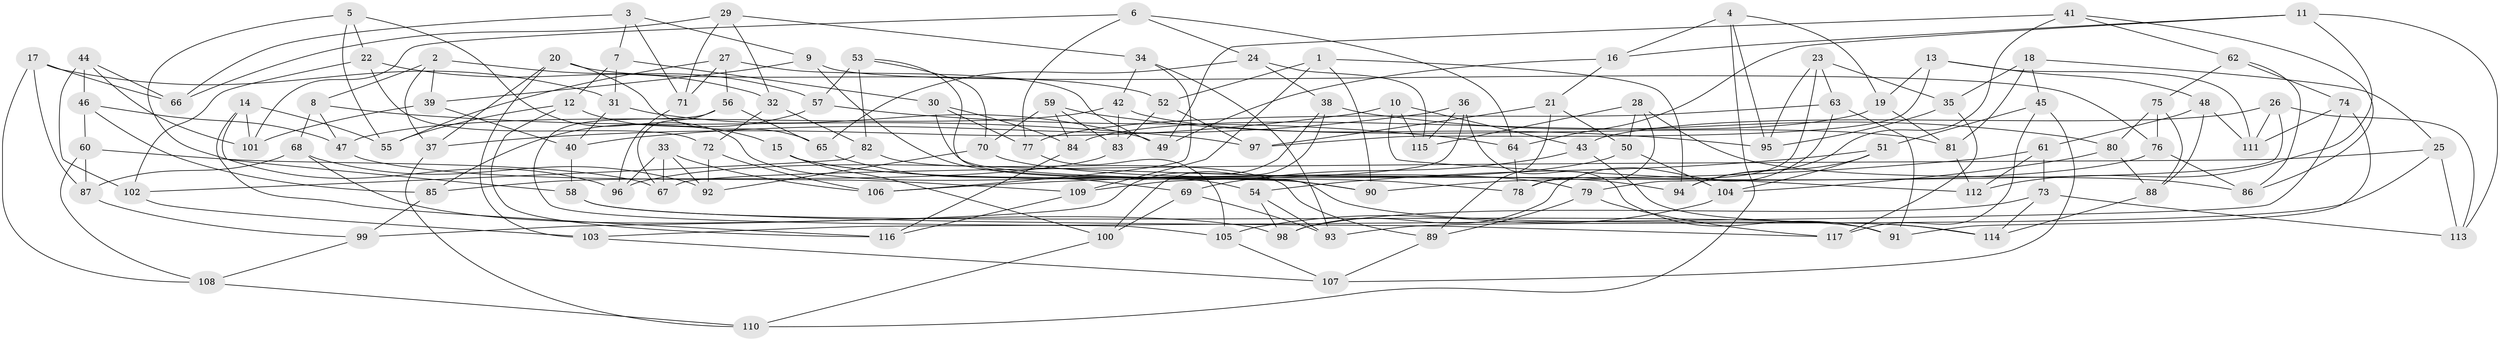 // Generated by graph-tools (version 1.1) at 2025/38/03/09/25 02:38:14]
// undirected, 117 vertices, 234 edges
graph export_dot {
graph [start="1"]
  node [color=gray90,style=filled];
  1;
  2;
  3;
  4;
  5;
  6;
  7;
  8;
  9;
  10;
  11;
  12;
  13;
  14;
  15;
  16;
  17;
  18;
  19;
  20;
  21;
  22;
  23;
  24;
  25;
  26;
  27;
  28;
  29;
  30;
  31;
  32;
  33;
  34;
  35;
  36;
  37;
  38;
  39;
  40;
  41;
  42;
  43;
  44;
  45;
  46;
  47;
  48;
  49;
  50;
  51;
  52;
  53;
  54;
  55;
  56;
  57;
  58;
  59;
  60;
  61;
  62;
  63;
  64;
  65;
  66;
  67;
  68;
  69;
  70;
  71;
  72;
  73;
  74;
  75;
  76;
  77;
  78;
  79;
  80;
  81;
  82;
  83;
  84;
  85;
  86;
  87;
  88;
  89;
  90;
  91;
  92;
  93;
  94;
  95;
  96;
  97;
  98;
  99;
  100;
  101;
  102;
  103;
  104;
  105;
  106;
  107;
  108;
  109;
  110;
  111;
  112;
  113;
  114;
  115;
  116;
  117;
  1 -- 90;
  1 -- 109;
  1 -- 52;
  1 -- 94;
  2 -- 57;
  2 -- 8;
  2 -- 37;
  2 -- 39;
  3 -- 9;
  3 -- 71;
  3 -- 66;
  3 -- 7;
  4 -- 95;
  4 -- 19;
  4 -- 16;
  4 -- 110;
  5 -- 96;
  5 -- 22;
  5 -- 54;
  5 -- 55;
  6 -- 101;
  6 -- 24;
  6 -- 64;
  6 -- 77;
  7 -- 31;
  7 -- 30;
  7 -- 12;
  8 -- 47;
  8 -- 97;
  8 -- 68;
  9 -- 76;
  9 -- 90;
  9 -- 39;
  10 -- 37;
  10 -- 115;
  10 -- 112;
  10 -- 43;
  11 -- 16;
  11 -- 64;
  11 -- 113;
  11 -- 112;
  12 -- 15;
  12 -- 116;
  12 -- 55;
  13 -- 97;
  13 -- 111;
  13 -- 48;
  13 -- 19;
  14 -- 55;
  14 -- 101;
  14 -- 116;
  14 -- 58;
  15 -- 79;
  15 -- 100;
  15 -- 78;
  16 -- 21;
  16 -- 49;
  17 -- 87;
  17 -- 31;
  17 -- 108;
  17 -- 66;
  18 -- 45;
  18 -- 35;
  18 -- 25;
  18 -- 81;
  19 -- 81;
  19 -- 84;
  20 -- 65;
  20 -- 103;
  20 -- 52;
  20 -- 37;
  21 -- 50;
  21 -- 89;
  21 -- 97;
  22 -- 32;
  22 -- 102;
  22 -- 72;
  23 -- 63;
  23 -- 95;
  23 -- 78;
  23 -- 35;
  24 -- 65;
  24 -- 38;
  24 -- 115;
  25 -- 113;
  25 -- 93;
  25 -- 67;
  26 -- 79;
  26 -- 43;
  26 -- 111;
  26 -- 113;
  27 -- 71;
  27 -- 55;
  27 -- 56;
  27 -- 49;
  28 -- 50;
  28 -- 78;
  28 -- 86;
  28 -- 115;
  29 -- 34;
  29 -- 71;
  29 -- 32;
  29 -- 66;
  30 -- 90;
  30 -- 77;
  30 -- 84;
  31 -- 40;
  31 -- 49;
  32 -- 72;
  32 -- 82;
  33 -- 67;
  33 -- 92;
  33 -- 106;
  33 -- 96;
  34 -- 93;
  34 -- 42;
  34 -- 106;
  35 -- 117;
  35 -- 95;
  36 -- 91;
  36 -- 109;
  36 -- 40;
  36 -- 115;
  37 -- 110;
  38 -- 99;
  38 -- 80;
  38 -- 100;
  39 -- 40;
  39 -- 101;
  40 -- 58;
  41 -- 49;
  41 -- 86;
  41 -- 62;
  41 -- 94;
  42 -- 83;
  42 -- 47;
  42 -- 81;
  43 -- 69;
  43 -- 114;
  44 -- 101;
  44 -- 66;
  44 -- 46;
  44 -- 102;
  45 -- 117;
  45 -- 107;
  45 -- 51;
  46 -- 60;
  46 -- 85;
  46 -- 47;
  47 -- 109;
  48 -- 61;
  48 -- 111;
  48 -- 88;
  50 -- 96;
  50 -- 104;
  51 -- 54;
  51 -- 104;
  51 -- 94;
  52 -- 83;
  52 -- 97;
  53 -- 114;
  53 -- 57;
  53 -- 70;
  53 -- 82;
  54 -- 98;
  54 -- 93;
  56 -- 105;
  56 -- 67;
  56 -- 65;
  57 -- 85;
  57 -- 64;
  58 -- 117;
  58 -- 91;
  59 -- 95;
  59 -- 83;
  59 -- 84;
  59 -- 70;
  60 -- 67;
  60 -- 108;
  60 -- 87;
  61 -- 106;
  61 -- 112;
  61 -- 73;
  62 -- 74;
  62 -- 75;
  62 -- 86;
  63 -- 91;
  63 -- 77;
  63 -- 98;
  64 -- 78;
  65 -- 69;
  68 -- 87;
  68 -- 98;
  68 -- 92;
  69 -- 100;
  69 -- 93;
  70 -- 94;
  70 -- 92;
  71 -- 96;
  72 -- 106;
  72 -- 92;
  73 -- 113;
  73 -- 98;
  73 -- 114;
  74 -- 103;
  74 -- 91;
  74 -- 111;
  75 -- 88;
  75 -- 76;
  75 -- 80;
  76 -- 86;
  76 -- 90;
  77 -- 105;
  79 -- 89;
  79 -- 117;
  80 -- 88;
  80 -- 104;
  81 -- 112;
  82 -- 102;
  82 -- 89;
  83 -- 85;
  84 -- 116;
  85 -- 99;
  87 -- 99;
  88 -- 114;
  89 -- 107;
  99 -- 108;
  100 -- 110;
  102 -- 103;
  103 -- 107;
  104 -- 105;
  105 -- 107;
  108 -- 110;
  109 -- 116;
}
